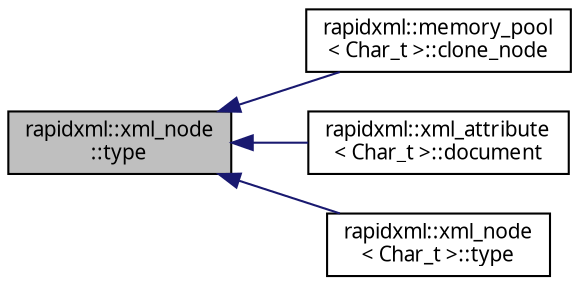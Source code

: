 digraph "rapidxml::xml_node::type"
{
 // INTERACTIVE_SVG=YES
  edge [fontname="Verdana",fontsize="10",labelfontname="Verdana",labelfontsize="10"];
  node [fontname="Verdana",fontsize="10",shape=record];
  rankdir="LR";
  Node1 [label="rapidxml::xml_node\l::type",height=0.2,width=0.4,color="black", fillcolor="grey75", style="filled", fontcolor="black"];
  Node1 -> Node2 [dir="back",color="midnightblue",fontsize="10",style="solid",fontname="Verdana"];
  Node2 [label="rapidxml::memory_pool\l\< Char_t \>::clone_node",height=0.2,width=0.4,color="black", fillcolor="white", style="filled",URL="$a00111.html#a0a10679fc17597d339a0dc107f8a94ac"];
  Node1 -> Node3 [dir="back",color="midnightblue",fontsize="10",style="solid",fontname="Verdana"];
  Node3 [label="rapidxml::xml_attribute\l\< Char_t \>::document",height=0.2,width=0.4,color="black", fillcolor="white", style="filled",URL="$a00152.html#a8b6d31d899e27f01bde35b53d98496ec"];
  Node1 -> Node4 [dir="back",color="midnightblue",fontsize="10",style="solid",fontname="Verdana"];
  Node4 [label="rapidxml::xml_node\l\< Char_t \>::type",height=0.2,width=0.4,color="black", fillcolor="white", style="filled",URL="$a00155.html#a499bbc9300c1b06821d5c08b24164c68"];
}
